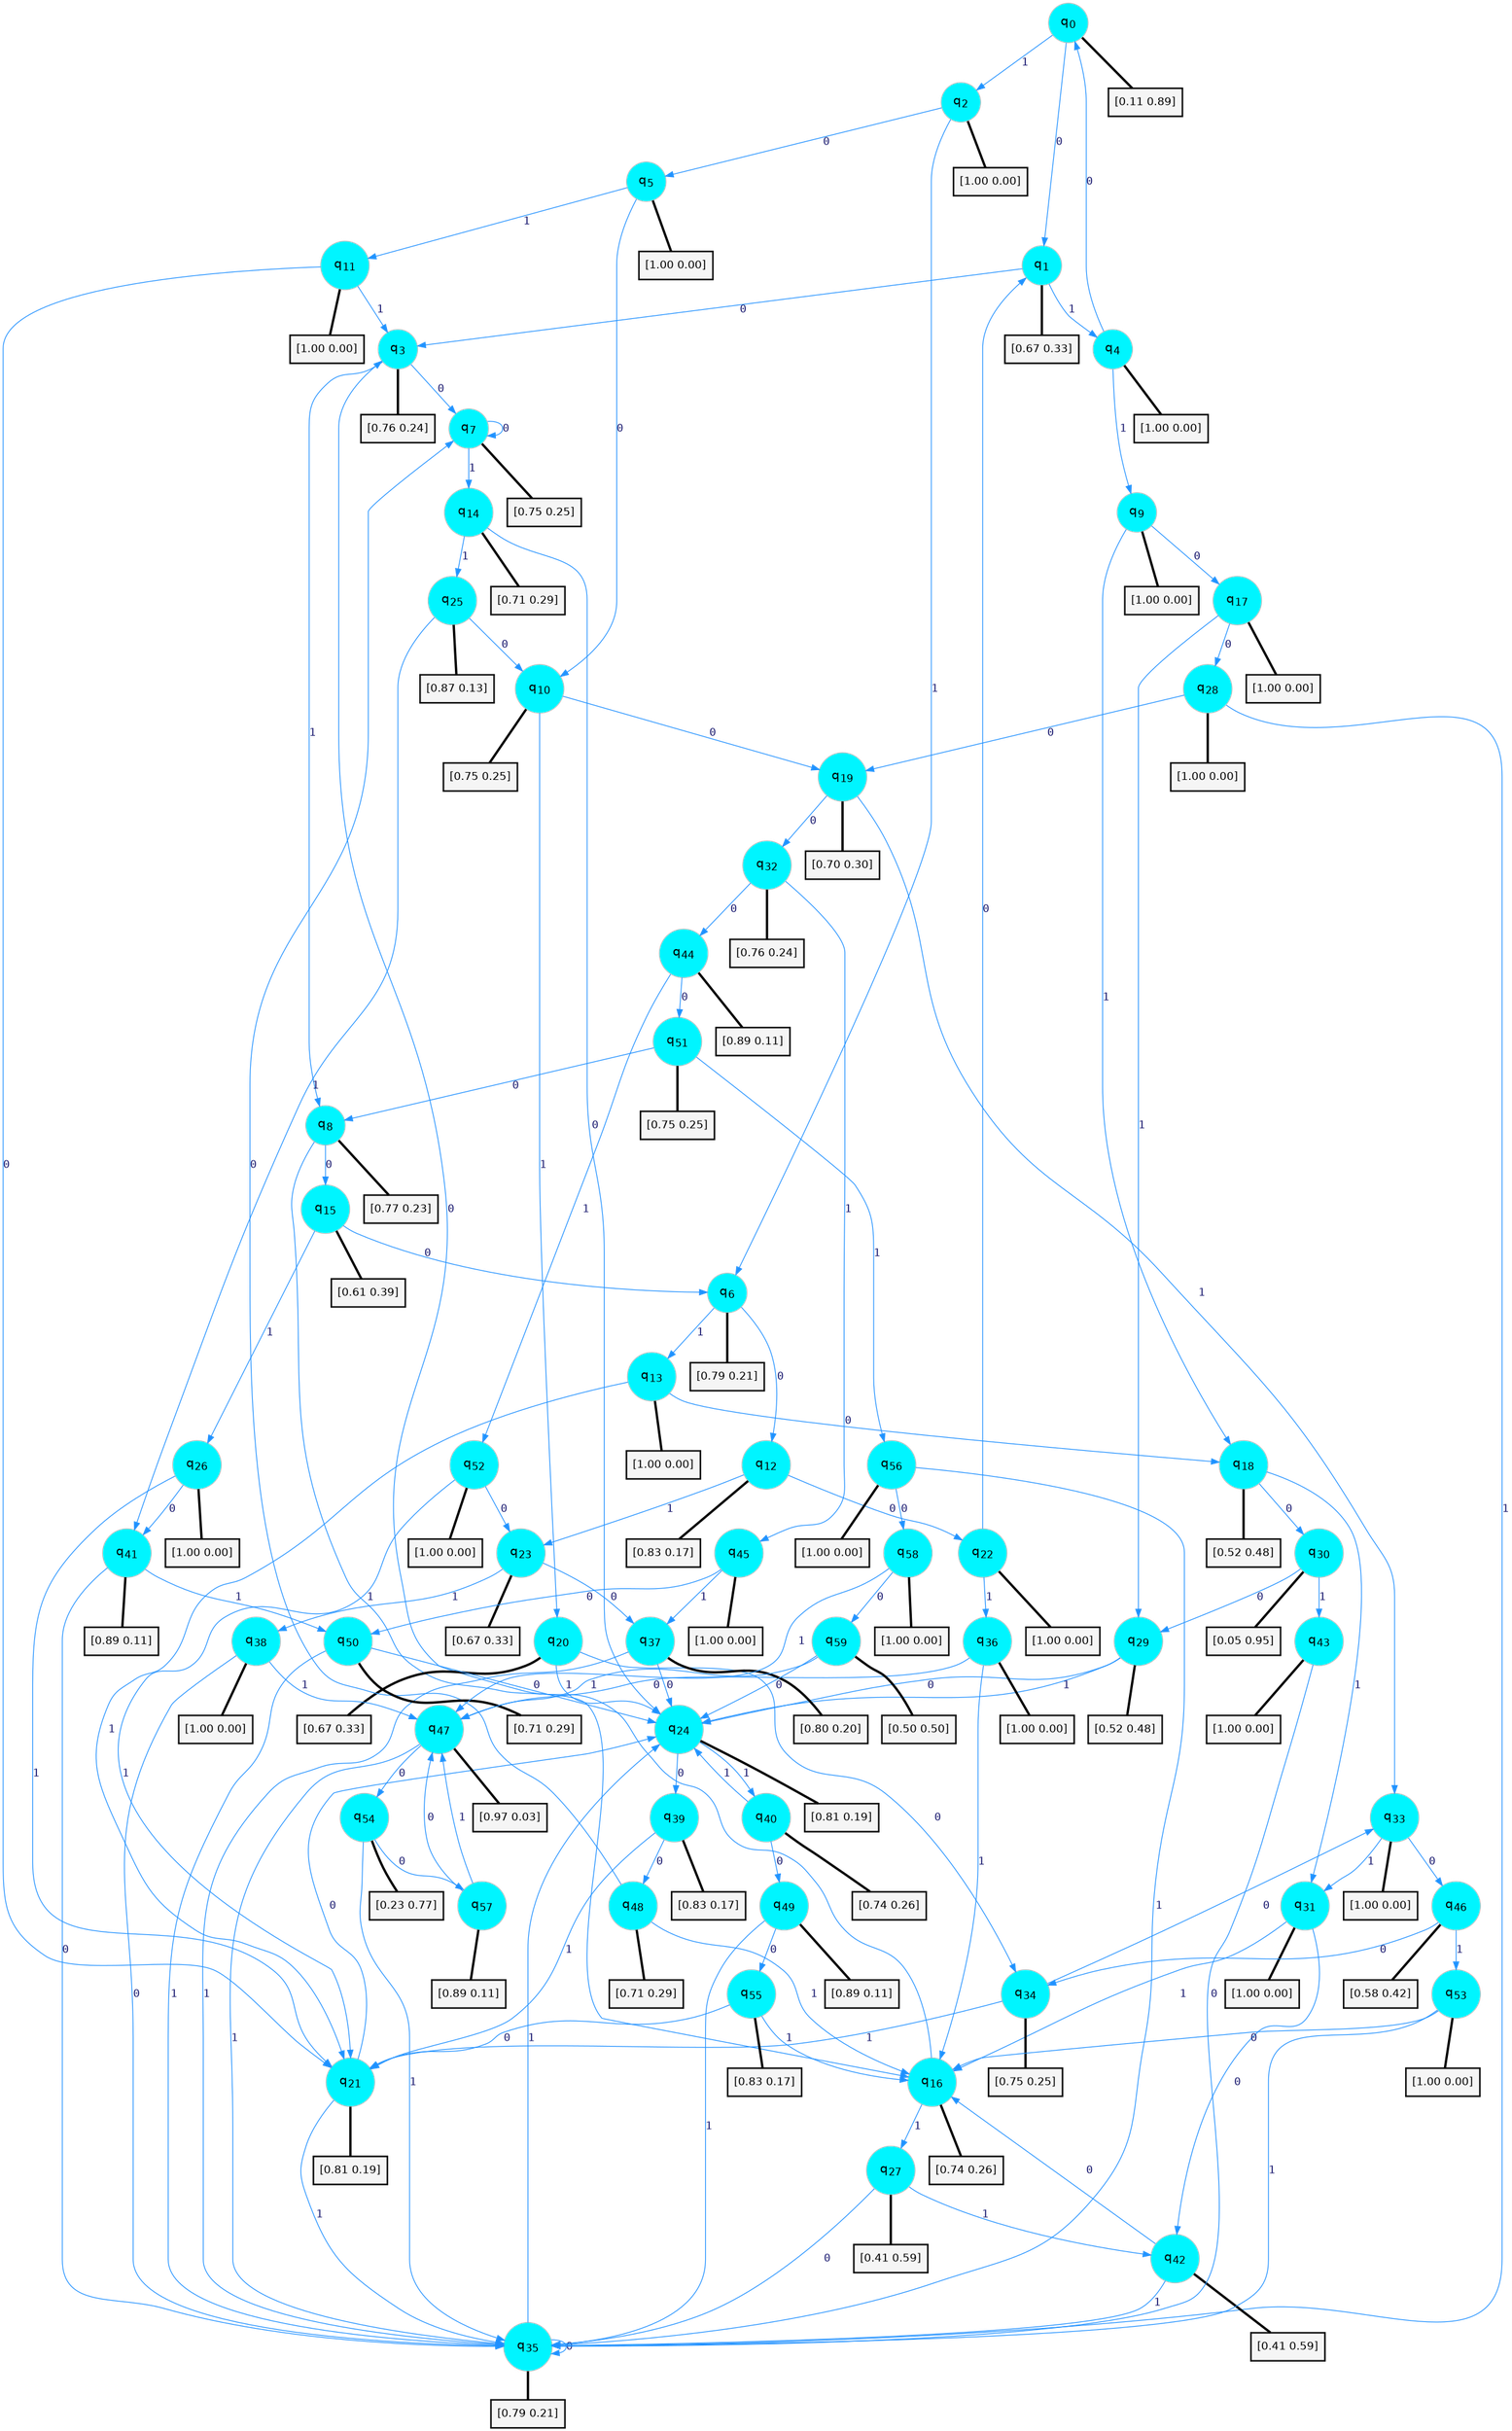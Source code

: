digraph G {
graph [
bgcolor=transparent, dpi=300, rankdir=TD, size="40,25"];
node [
color=gray, fillcolor=turquoise1, fontcolor=black, fontname=Helvetica, fontsize=16, fontweight=bold, shape=circle, style=filled];
edge [
arrowsize=1, color=dodgerblue1, fontcolor=midnightblue, fontname=courier, fontweight=bold, penwidth=1, style=solid, weight=20];
0[label=<q<SUB>0</SUB>>];
1[label=<q<SUB>1</SUB>>];
2[label=<q<SUB>2</SUB>>];
3[label=<q<SUB>3</SUB>>];
4[label=<q<SUB>4</SUB>>];
5[label=<q<SUB>5</SUB>>];
6[label=<q<SUB>6</SUB>>];
7[label=<q<SUB>7</SUB>>];
8[label=<q<SUB>8</SUB>>];
9[label=<q<SUB>9</SUB>>];
10[label=<q<SUB>10</SUB>>];
11[label=<q<SUB>11</SUB>>];
12[label=<q<SUB>12</SUB>>];
13[label=<q<SUB>13</SUB>>];
14[label=<q<SUB>14</SUB>>];
15[label=<q<SUB>15</SUB>>];
16[label=<q<SUB>16</SUB>>];
17[label=<q<SUB>17</SUB>>];
18[label=<q<SUB>18</SUB>>];
19[label=<q<SUB>19</SUB>>];
20[label=<q<SUB>20</SUB>>];
21[label=<q<SUB>21</SUB>>];
22[label=<q<SUB>22</SUB>>];
23[label=<q<SUB>23</SUB>>];
24[label=<q<SUB>24</SUB>>];
25[label=<q<SUB>25</SUB>>];
26[label=<q<SUB>26</SUB>>];
27[label=<q<SUB>27</SUB>>];
28[label=<q<SUB>28</SUB>>];
29[label=<q<SUB>29</SUB>>];
30[label=<q<SUB>30</SUB>>];
31[label=<q<SUB>31</SUB>>];
32[label=<q<SUB>32</SUB>>];
33[label=<q<SUB>33</SUB>>];
34[label=<q<SUB>34</SUB>>];
35[label=<q<SUB>35</SUB>>];
36[label=<q<SUB>36</SUB>>];
37[label=<q<SUB>37</SUB>>];
38[label=<q<SUB>38</SUB>>];
39[label=<q<SUB>39</SUB>>];
40[label=<q<SUB>40</SUB>>];
41[label=<q<SUB>41</SUB>>];
42[label=<q<SUB>42</SUB>>];
43[label=<q<SUB>43</SUB>>];
44[label=<q<SUB>44</SUB>>];
45[label=<q<SUB>45</SUB>>];
46[label=<q<SUB>46</SUB>>];
47[label=<q<SUB>47</SUB>>];
48[label=<q<SUB>48</SUB>>];
49[label=<q<SUB>49</SUB>>];
50[label=<q<SUB>50</SUB>>];
51[label=<q<SUB>51</SUB>>];
52[label=<q<SUB>52</SUB>>];
53[label=<q<SUB>53</SUB>>];
54[label=<q<SUB>54</SUB>>];
55[label=<q<SUB>55</SUB>>];
56[label=<q<SUB>56</SUB>>];
57[label=<q<SUB>57</SUB>>];
58[label=<q<SUB>58</SUB>>];
59[label=<q<SUB>59</SUB>>];
60[label="[0.11 0.89]", shape=box,fontcolor=black, fontname=Helvetica, fontsize=14, penwidth=2, fillcolor=whitesmoke,color=black];
61[label="[0.67 0.33]", shape=box,fontcolor=black, fontname=Helvetica, fontsize=14, penwidth=2, fillcolor=whitesmoke,color=black];
62[label="[1.00 0.00]", shape=box,fontcolor=black, fontname=Helvetica, fontsize=14, penwidth=2, fillcolor=whitesmoke,color=black];
63[label="[0.76 0.24]", shape=box,fontcolor=black, fontname=Helvetica, fontsize=14, penwidth=2, fillcolor=whitesmoke,color=black];
64[label="[1.00 0.00]", shape=box,fontcolor=black, fontname=Helvetica, fontsize=14, penwidth=2, fillcolor=whitesmoke,color=black];
65[label="[1.00 0.00]", shape=box,fontcolor=black, fontname=Helvetica, fontsize=14, penwidth=2, fillcolor=whitesmoke,color=black];
66[label="[0.79 0.21]", shape=box,fontcolor=black, fontname=Helvetica, fontsize=14, penwidth=2, fillcolor=whitesmoke,color=black];
67[label="[0.75 0.25]", shape=box,fontcolor=black, fontname=Helvetica, fontsize=14, penwidth=2, fillcolor=whitesmoke,color=black];
68[label="[0.77 0.23]", shape=box,fontcolor=black, fontname=Helvetica, fontsize=14, penwidth=2, fillcolor=whitesmoke,color=black];
69[label="[1.00 0.00]", shape=box,fontcolor=black, fontname=Helvetica, fontsize=14, penwidth=2, fillcolor=whitesmoke,color=black];
70[label="[0.75 0.25]", shape=box,fontcolor=black, fontname=Helvetica, fontsize=14, penwidth=2, fillcolor=whitesmoke,color=black];
71[label="[1.00 0.00]", shape=box,fontcolor=black, fontname=Helvetica, fontsize=14, penwidth=2, fillcolor=whitesmoke,color=black];
72[label="[0.83 0.17]", shape=box,fontcolor=black, fontname=Helvetica, fontsize=14, penwidth=2, fillcolor=whitesmoke,color=black];
73[label="[1.00 0.00]", shape=box,fontcolor=black, fontname=Helvetica, fontsize=14, penwidth=2, fillcolor=whitesmoke,color=black];
74[label="[0.71 0.29]", shape=box,fontcolor=black, fontname=Helvetica, fontsize=14, penwidth=2, fillcolor=whitesmoke,color=black];
75[label="[0.61 0.39]", shape=box,fontcolor=black, fontname=Helvetica, fontsize=14, penwidth=2, fillcolor=whitesmoke,color=black];
76[label="[0.74 0.26]", shape=box,fontcolor=black, fontname=Helvetica, fontsize=14, penwidth=2, fillcolor=whitesmoke,color=black];
77[label="[1.00 0.00]", shape=box,fontcolor=black, fontname=Helvetica, fontsize=14, penwidth=2, fillcolor=whitesmoke,color=black];
78[label="[0.52 0.48]", shape=box,fontcolor=black, fontname=Helvetica, fontsize=14, penwidth=2, fillcolor=whitesmoke,color=black];
79[label="[0.70 0.30]", shape=box,fontcolor=black, fontname=Helvetica, fontsize=14, penwidth=2, fillcolor=whitesmoke,color=black];
80[label="[0.67 0.33]", shape=box,fontcolor=black, fontname=Helvetica, fontsize=14, penwidth=2, fillcolor=whitesmoke,color=black];
81[label="[0.81 0.19]", shape=box,fontcolor=black, fontname=Helvetica, fontsize=14, penwidth=2, fillcolor=whitesmoke,color=black];
82[label="[1.00 0.00]", shape=box,fontcolor=black, fontname=Helvetica, fontsize=14, penwidth=2, fillcolor=whitesmoke,color=black];
83[label="[0.67 0.33]", shape=box,fontcolor=black, fontname=Helvetica, fontsize=14, penwidth=2, fillcolor=whitesmoke,color=black];
84[label="[0.81 0.19]", shape=box,fontcolor=black, fontname=Helvetica, fontsize=14, penwidth=2, fillcolor=whitesmoke,color=black];
85[label="[0.87 0.13]", shape=box,fontcolor=black, fontname=Helvetica, fontsize=14, penwidth=2, fillcolor=whitesmoke,color=black];
86[label="[1.00 0.00]", shape=box,fontcolor=black, fontname=Helvetica, fontsize=14, penwidth=2, fillcolor=whitesmoke,color=black];
87[label="[0.41 0.59]", shape=box,fontcolor=black, fontname=Helvetica, fontsize=14, penwidth=2, fillcolor=whitesmoke,color=black];
88[label="[1.00 0.00]", shape=box,fontcolor=black, fontname=Helvetica, fontsize=14, penwidth=2, fillcolor=whitesmoke,color=black];
89[label="[0.52 0.48]", shape=box,fontcolor=black, fontname=Helvetica, fontsize=14, penwidth=2, fillcolor=whitesmoke,color=black];
90[label="[0.05 0.95]", shape=box,fontcolor=black, fontname=Helvetica, fontsize=14, penwidth=2, fillcolor=whitesmoke,color=black];
91[label="[1.00 0.00]", shape=box,fontcolor=black, fontname=Helvetica, fontsize=14, penwidth=2, fillcolor=whitesmoke,color=black];
92[label="[0.76 0.24]", shape=box,fontcolor=black, fontname=Helvetica, fontsize=14, penwidth=2, fillcolor=whitesmoke,color=black];
93[label="[1.00 0.00]", shape=box,fontcolor=black, fontname=Helvetica, fontsize=14, penwidth=2, fillcolor=whitesmoke,color=black];
94[label="[0.75 0.25]", shape=box,fontcolor=black, fontname=Helvetica, fontsize=14, penwidth=2, fillcolor=whitesmoke,color=black];
95[label="[0.79 0.21]", shape=box,fontcolor=black, fontname=Helvetica, fontsize=14, penwidth=2, fillcolor=whitesmoke,color=black];
96[label="[1.00 0.00]", shape=box,fontcolor=black, fontname=Helvetica, fontsize=14, penwidth=2, fillcolor=whitesmoke,color=black];
97[label="[0.80 0.20]", shape=box,fontcolor=black, fontname=Helvetica, fontsize=14, penwidth=2, fillcolor=whitesmoke,color=black];
98[label="[1.00 0.00]", shape=box,fontcolor=black, fontname=Helvetica, fontsize=14, penwidth=2, fillcolor=whitesmoke,color=black];
99[label="[0.83 0.17]", shape=box,fontcolor=black, fontname=Helvetica, fontsize=14, penwidth=2, fillcolor=whitesmoke,color=black];
100[label="[0.74 0.26]", shape=box,fontcolor=black, fontname=Helvetica, fontsize=14, penwidth=2, fillcolor=whitesmoke,color=black];
101[label="[0.89 0.11]", shape=box,fontcolor=black, fontname=Helvetica, fontsize=14, penwidth=2, fillcolor=whitesmoke,color=black];
102[label="[0.41 0.59]", shape=box,fontcolor=black, fontname=Helvetica, fontsize=14, penwidth=2, fillcolor=whitesmoke,color=black];
103[label="[1.00 0.00]", shape=box,fontcolor=black, fontname=Helvetica, fontsize=14, penwidth=2, fillcolor=whitesmoke,color=black];
104[label="[0.89 0.11]", shape=box,fontcolor=black, fontname=Helvetica, fontsize=14, penwidth=2, fillcolor=whitesmoke,color=black];
105[label="[1.00 0.00]", shape=box,fontcolor=black, fontname=Helvetica, fontsize=14, penwidth=2, fillcolor=whitesmoke,color=black];
106[label="[0.58 0.42]", shape=box,fontcolor=black, fontname=Helvetica, fontsize=14, penwidth=2, fillcolor=whitesmoke,color=black];
107[label="[0.97 0.03]", shape=box,fontcolor=black, fontname=Helvetica, fontsize=14, penwidth=2, fillcolor=whitesmoke,color=black];
108[label="[0.71 0.29]", shape=box,fontcolor=black, fontname=Helvetica, fontsize=14, penwidth=2, fillcolor=whitesmoke,color=black];
109[label="[0.89 0.11]", shape=box,fontcolor=black, fontname=Helvetica, fontsize=14, penwidth=2, fillcolor=whitesmoke,color=black];
110[label="[0.71 0.29]", shape=box,fontcolor=black, fontname=Helvetica, fontsize=14, penwidth=2, fillcolor=whitesmoke,color=black];
111[label="[0.75 0.25]", shape=box,fontcolor=black, fontname=Helvetica, fontsize=14, penwidth=2, fillcolor=whitesmoke,color=black];
112[label="[1.00 0.00]", shape=box,fontcolor=black, fontname=Helvetica, fontsize=14, penwidth=2, fillcolor=whitesmoke,color=black];
113[label="[1.00 0.00]", shape=box,fontcolor=black, fontname=Helvetica, fontsize=14, penwidth=2, fillcolor=whitesmoke,color=black];
114[label="[0.23 0.77]", shape=box,fontcolor=black, fontname=Helvetica, fontsize=14, penwidth=2, fillcolor=whitesmoke,color=black];
115[label="[0.83 0.17]", shape=box,fontcolor=black, fontname=Helvetica, fontsize=14, penwidth=2, fillcolor=whitesmoke,color=black];
116[label="[1.00 0.00]", shape=box,fontcolor=black, fontname=Helvetica, fontsize=14, penwidth=2, fillcolor=whitesmoke,color=black];
117[label="[0.89 0.11]", shape=box,fontcolor=black, fontname=Helvetica, fontsize=14, penwidth=2, fillcolor=whitesmoke,color=black];
118[label="[1.00 0.00]", shape=box,fontcolor=black, fontname=Helvetica, fontsize=14, penwidth=2, fillcolor=whitesmoke,color=black];
119[label="[0.50 0.50]", shape=box,fontcolor=black, fontname=Helvetica, fontsize=14, penwidth=2, fillcolor=whitesmoke,color=black];
0->1 [label=0];
0->2 [label=1];
0->60 [arrowhead=none, penwidth=3,color=black];
1->3 [label=0];
1->4 [label=1];
1->61 [arrowhead=none, penwidth=3,color=black];
2->5 [label=0];
2->6 [label=1];
2->62 [arrowhead=none, penwidth=3,color=black];
3->7 [label=0];
3->8 [label=1];
3->63 [arrowhead=none, penwidth=3,color=black];
4->0 [label=0];
4->9 [label=1];
4->64 [arrowhead=none, penwidth=3,color=black];
5->10 [label=0];
5->11 [label=1];
5->65 [arrowhead=none, penwidth=3,color=black];
6->12 [label=0];
6->13 [label=1];
6->66 [arrowhead=none, penwidth=3,color=black];
7->7 [label=0];
7->14 [label=1];
7->67 [arrowhead=none, penwidth=3,color=black];
8->15 [label=0];
8->16 [label=1];
8->68 [arrowhead=none, penwidth=3,color=black];
9->17 [label=0];
9->18 [label=1];
9->69 [arrowhead=none, penwidth=3,color=black];
10->19 [label=0];
10->20 [label=1];
10->70 [arrowhead=none, penwidth=3,color=black];
11->21 [label=0];
11->3 [label=1];
11->71 [arrowhead=none, penwidth=3,color=black];
12->22 [label=0];
12->23 [label=1];
12->72 [arrowhead=none, penwidth=3,color=black];
13->18 [label=0];
13->21 [label=1];
13->73 [arrowhead=none, penwidth=3,color=black];
14->24 [label=0];
14->25 [label=1];
14->74 [arrowhead=none, penwidth=3,color=black];
15->6 [label=0];
15->26 [label=1];
15->75 [arrowhead=none, penwidth=3,color=black];
16->3 [label=0];
16->27 [label=1];
16->76 [arrowhead=none, penwidth=3,color=black];
17->28 [label=0];
17->29 [label=1];
17->77 [arrowhead=none, penwidth=3,color=black];
18->30 [label=0];
18->31 [label=1];
18->78 [arrowhead=none, penwidth=3,color=black];
19->32 [label=0];
19->33 [label=1];
19->79 [arrowhead=none, penwidth=3,color=black];
20->34 [label=0];
20->24 [label=1];
20->80 [arrowhead=none, penwidth=3,color=black];
21->24 [label=0];
21->35 [label=1];
21->81 [arrowhead=none, penwidth=3,color=black];
22->1 [label=0];
22->36 [label=1];
22->82 [arrowhead=none, penwidth=3,color=black];
23->37 [label=0];
23->38 [label=1];
23->83 [arrowhead=none, penwidth=3,color=black];
24->39 [label=0];
24->40 [label=1];
24->84 [arrowhead=none, penwidth=3,color=black];
25->10 [label=0];
25->41 [label=1];
25->85 [arrowhead=none, penwidth=3,color=black];
26->41 [label=0];
26->21 [label=1];
26->86 [arrowhead=none, penwidth=3,color=black];
27->35 [label=0];
27->42 [label=1];
27->87 [arrowhead=none, penwidth=3,color=black];
28->19 [label=0];
28->35 [label=1];
28->88 [arrowhead=none, penwidth=3,color=black];
29->24 [label=0];
29->24 [label=1];
29->89 [arrowhead=none, penwidth=3,color=black];
30->29 [label=0];
30->43 [label=1];
30->90 [arrowhead=none, penwidth=3,color=black];
31->42 [label=0];
31->16 [label=1];
31->91 [arrowhead=none, penwidth=3,color=black];
32->44 [label=0];
32->45 [label=1];
32->92 [arrowhead=none, penwidth=3,color=black];
33->46 [label=0];
33->31 [label=1];
33->93 [arrowhead=none, penwidth=3,color=black];
34->33 [label=0];
34->21 [label=1];
34->94 [arrowhead=none, penwidth=3,color=black];
35->35 [label=0];
35->24 [label=1];
35->95 [arrowhead=none, penwidth=3,color=black];
36->47 [label=0];
36->16 [label=1];
36->96 [arrowhead=none, penwidth=3,color=black];
37->24 [label=0];
37->35 [label=1];
37->97 [arrowhead=none, penwidth=3,color=black];
38->35 [label=0];
38->47 [label=1];
38->98 [arrowhead=none, penwidth=3,color=black];
39->48 [label=0];
39->21 [label=1];
39->99 [arrowhead=none, penwidth=3,color=black];
40->49 [label=0];
40->24 [label=1];
40->100 [arrowhead=none, penwidth=3,color=black];
41->35 [label=0];
41->50 [label=1];
41->101 [arrowhead=none, penwidth=3,color=black];
42->16 [label=0];
42->35 [label=1];
42->102 [arrowhead=none, penwidth=3,color=black];
43->35 [label=0];
43->103 [arrowhead=none, penwidth=3,color=black];
44->51 [label=0];
44->52 [label=1];
44->104 [arrowhead=none, penwidth=3,color=black];
45->50 [label=0];
45->37 [label=1];
45->105 [arrowhead=none, penwidth=3,color=black];
46->34 [label=0];
46->53 [label=1];
46->106 [arrowhead=none, penwidth=3,color=black];
47->54 [label=0];
47->35 [label=1];
47->107 [arrowhead=none, penwidth=3,color=black];
48->7 [label=0];
48->16 [label=1];
48->108 [arrowhead=none, penwidth=3,color=black];
49->55 [label=0];
49->35 [label=1];
49->109 [arrowhead=none, penwidth=3,color=black];
50->24 [label=0];
50->35 [label=1];
50->110 [arrowhead=none, penwidth=3,color=black];
51->8 [label=0];
51->56 [label=1];
51->111 [arrowhead=none, penwidth=3,color=black];
52->23 [label=0];
52->21 [label=1];
52->112 [arrowhead=none, penwidth=3,color=black];
53->16 [label=0];
53->35 [label=1];
53->113 [arrowhead=none, penwidth=3,color=black];
54->57 [label=0];
54->35 [label=1];
54->114 [arrowhead=none, penwidth=3,color=black];
55->21 [label=0];
55->16 [label=1];
55->115 [arrowhead=none, penwidth=3,color=black];
56->58 [label=0];
56->35 [label=1];
56->116 [arrowhead=none, penwidth=3,color=black];
57->47 [label=0];
57->47 [label=1];
57->117 [arrowhead=none, penwidth=3,color=black];
58->59 [label=0];
58->47 [label=1];
58->118 [arrowhead=none, penwidth=3,color=black];
59->24 [label=0];
59->47 [label=1];
59->119 [arrowhead=none, penwidth=3,color=black];
}
